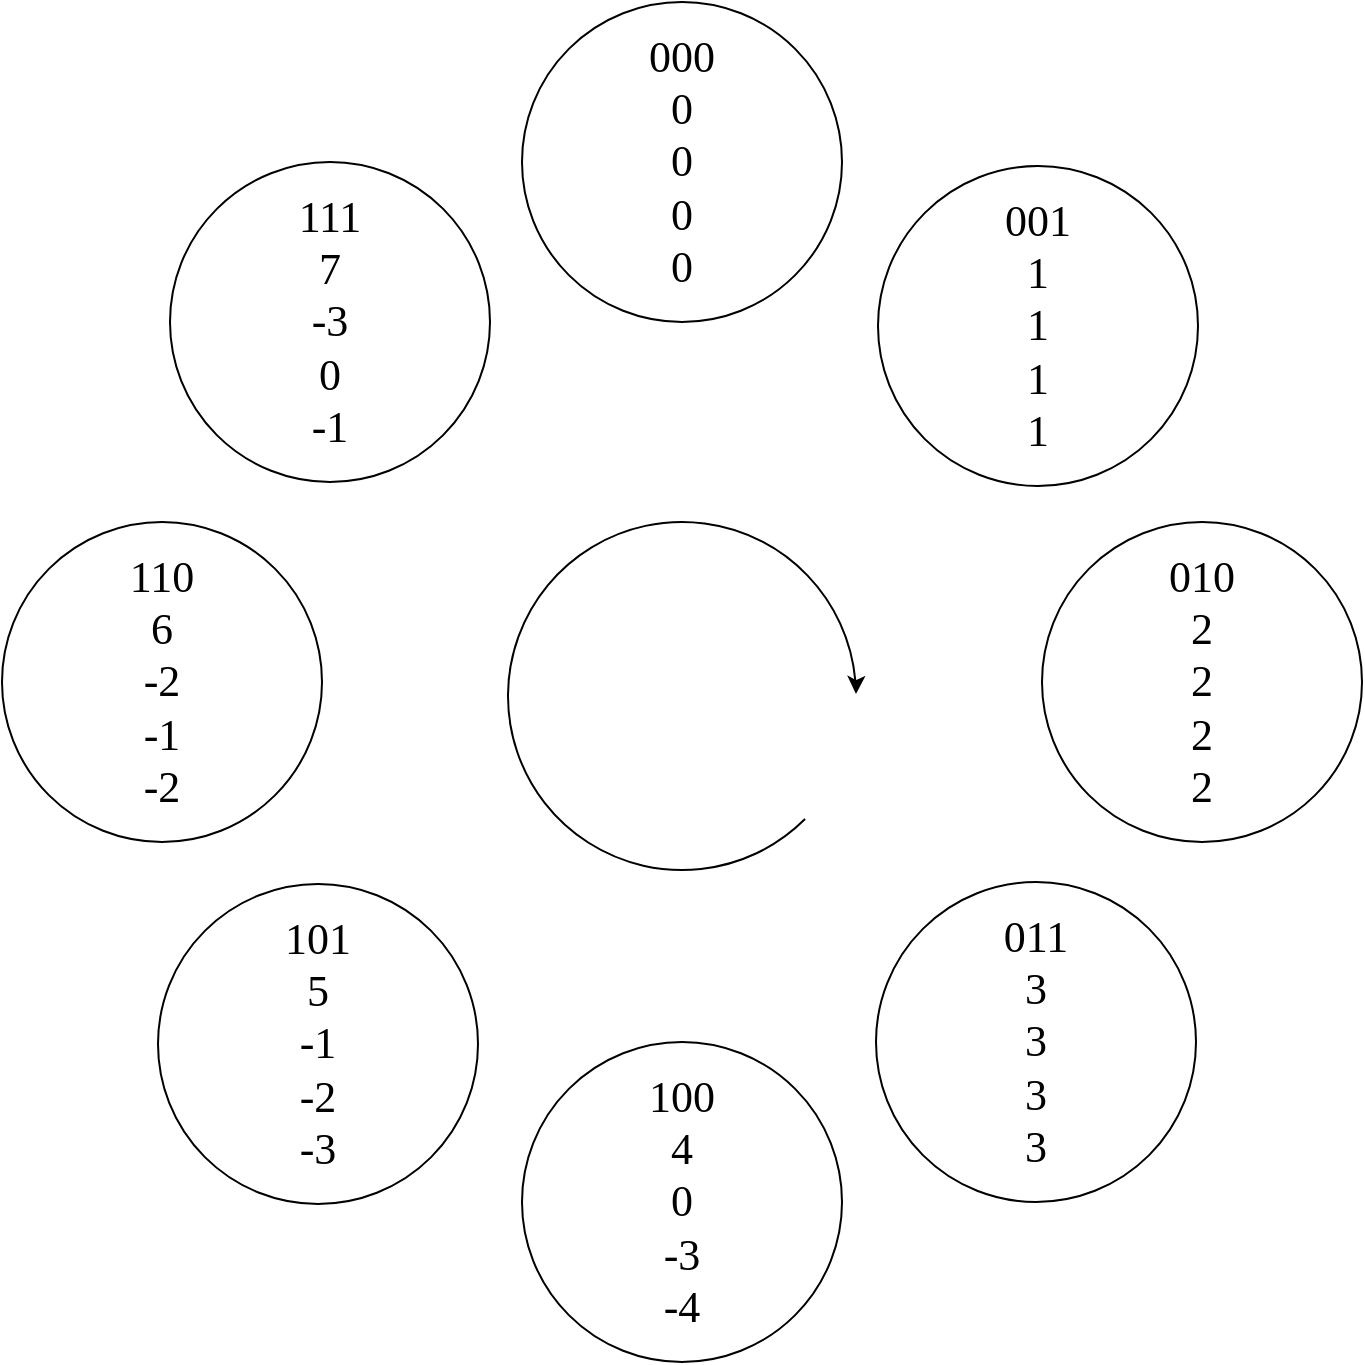 <mxfile version="24.7.8">
  <diagram name="Page-1" id="dd472eb7-4b8b-5cd9-a60b-b15522922e76">
    <mxGraphModel dx="1170" dy="772" grid="1" gridSize="10" guides="1" tooltips="1" connect="1" arrows="1" fold="1" page="1" pageScale="1" pageWidth="1200" pageHeight="690" background="none" math="0" shadow="0">
      <root>
        <mxCell id="0" />
        <mxCell id="1" parent="0" />
        <mxCell id="45236fa5f4b8e91a-1" value="000&lt;br&gt;0&lt;br&gt;0&lt;br&gt;0&lt;br&gt;0" style="ellipse;whiteSpace=wrap;html=1;rounded=0;shadow=0;dashed=0;comic=0;fontFamily=Verdana;fontSize=22;fillColor=none;" parent="1" vertex="1">
          <mxGeometry x="512" y="4" width="160" height="160" as="geometry" />
        </mxCell>
        <mxCell id="45236fa5f4b8e91a-2" value="100&lt;br&gt;4&lt;br&gt;0&lt;br&gt;-3&lt;br&gt;-4" style="ellipse;whiteSpace=wrap;html=1;rounded=0;shadow=0;dashed=0;comic=0;fontFamily=Verdana;fontSize=22;fillColor=none;" parent="1" vertex="1">
          <mxGeometry x="512" y="524" width="160" height="160" as="geometry" />
        </mxCell>
        <mxCell id="45236fa5f4b8e91a-3" value="010&lt;br&gt;2&lt;br&gt;2&lt;br&gt;2&lt;br&gt;2" style="ellipse;whiteSpace=wrap;html=1;rounded=0;shadow=0;dashed=0;comic=0;fontFamily=Verdana;fontSize=22;fillColor=none;" parent="1" vertex="1">
          <mxGeometry x="772" y="264" width="160" height="160" as="geometry" />
        </mxCell>
        <mxCell id="45236fa5f4b8e91a-4" value="110&lt;br&gt;6&lt;br&gt;-2&lt;br&gt;-1&lt;br&gt;-2" style="ellipse;whiteSpace=wrap;html=1;rounded=0;shadow=0;dashed=0;comic=0;fontFamily=Verdana;fontSize=22;fillColor=none;" parent="1" vertex="1">
          <mxGeometry x="252" y="264" width="160" height="160" as="geometry" />
        </mxCell>
        <mxCell id="45236fa5f4b8e91a-5" value="111&lt;br&gt;7&lt;br&gt;-3&lt;br&gt;0&lt;br&gt;-1" style="ellipse;whiteSpace=wrap;html=1;rounded=0;shadow=0;dashed=0;comic=0;fontFamily=Verdana;fontSize=22;fillColor=none;" parent="1" vertex="1">
          <mxGeometry x="336" y="84" width="160" height="160" as="geometry" />
        </mxCell>
        <mxCell id="45236fa5f4b8e91a-6" value="001&lt;br&gt;1&lt;br&gt;1&lt;br&gt;1&lt;br&gt;1" style="ellipse;whiteSpace=wrap;html=1;rounded=0;shadow=0;dashed=0;comic=0;fontFamily=Verdana;fontSize=22;fillColor=none;" parent="1" vertex="1">
          <mxGeometry x="690" y="86" width="160" height="160" as="geometry" />
        </mxCell>
        <mxCell id="45236fa5f4b8e91a-7" value="011&lt;br&gt;3&lt;br&gt;3&lt;br&gt;3&lt;br&gt;3" style="ellipse;whiteSpace=wrap;html=1;rounded=0;shadow=0;dashed=0;comic=0;fontFamily=Verdana;fontSize=22;fillColor=none;" parent="1" vertex="1">
          <mxGeometry x="689" y="444" width="160" height="160" as="geometry" />
        </mxCell>
        <mxCell id="45236fa5f4b8e91a-8" value="101&lt;br&gt;5&lt;br&gt;-1&lt;br&gt;-2&lt;br&gt;-3" style="ellipse;whiteSpace=wrap;html=1;rounded=0;shadow=0;dashed=0;comic=0;fontFamily=Verdana;fontSize=22;fillColor=none;" parent="1" vertex="1">
          <mxGeometry x="330" y="445" width="160" height="160" as="geometry" />
        </mxCell>
        <mxCell id="pysUvwWHEawljPbUkQBU-1" value="" style="verticalLabelPosition=bottom;verticalAlign=top;html=1;shape=mxgraph.basic.arc;startAngle=0.375;endAngle=0.236;strokeColor=default;" vertex="1" parent="1">
          <mxGeometry x="505" y="264" width="174" height="174" as="geometry" />
        </mxCell>
        <mxCell id="pysUvwWHEawljPbUkQBU-2" value="" style="endArrow=classic;html=1;rounded=0;" edge="1" parent="1">
          <mxGeometry width="50" height="50" relative="1" as="geometry">
            <mxPoint x="679.132" y="343" as="sourcePoint" />
            <mxPoint x="679" y="350" as="targetPoint" />
          </mxGeometry>
        </mxCell>
      </root>
    </mxGraphModel>
  </diagram>
</mxfile>
